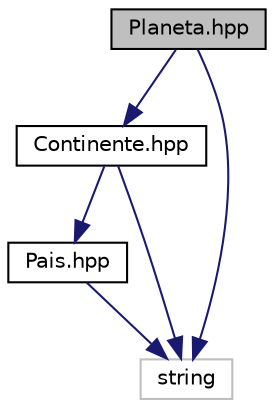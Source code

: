 digraph "Planeta.hpp"
{
 // LATEX_PDF_SIZE
  edge [fontname="Helvetica",fontsize="10",labelfontname="Helvetica",labelfontsize="10"];
  node [fontname="Helvetica",fontsize="10",shape=record];
  Node1 [label="Planeta.hpp",height=0.2,width=0.4,color="black", fillcolor="grey75", style="filled", fontcolor="black",tooltip="Definición de la clase Planeta que representa un planeta con continentes."];
  Node1 -> Node2 [color="midnightblue",fontsize="10",style="solid",fontname="Helvetica"];
  Node2 [label="Continente.hpp",height=0.2,width=0.4,color="black", fillcolor="white", style="filled",URL="$_continente_8hpp.html",tooltip="Define la clase Continente."];
  Node2 -> Node3 [color="midnightblue",fontsize="10",style="solid",fontname="Helvetica"];
  Node3 [label="Pais.hpp",height=0.2,width=0.4,color="black", fillcolor="white", style="filled",URL="$_pais_8hpp.html",tooltip="Definición de la clase base Pais."];
  Node3 -> Node4 [color="midnightblue",fontsize="10",style="solid",fontname="Helvetica"];
  Node4 [label="string",height=0.2,width=0.4,color="grey75", fillcolor="white", style="filled",tooltip=" "];
  Node2 -> Node4 [color="midnightblue",fontsize="10",style="solid",fontname="Helvetica"];
  Node1 -> Node4 [color="midnightblue",fontsize="10",style="solid",fontname="Helvetica"];
}
